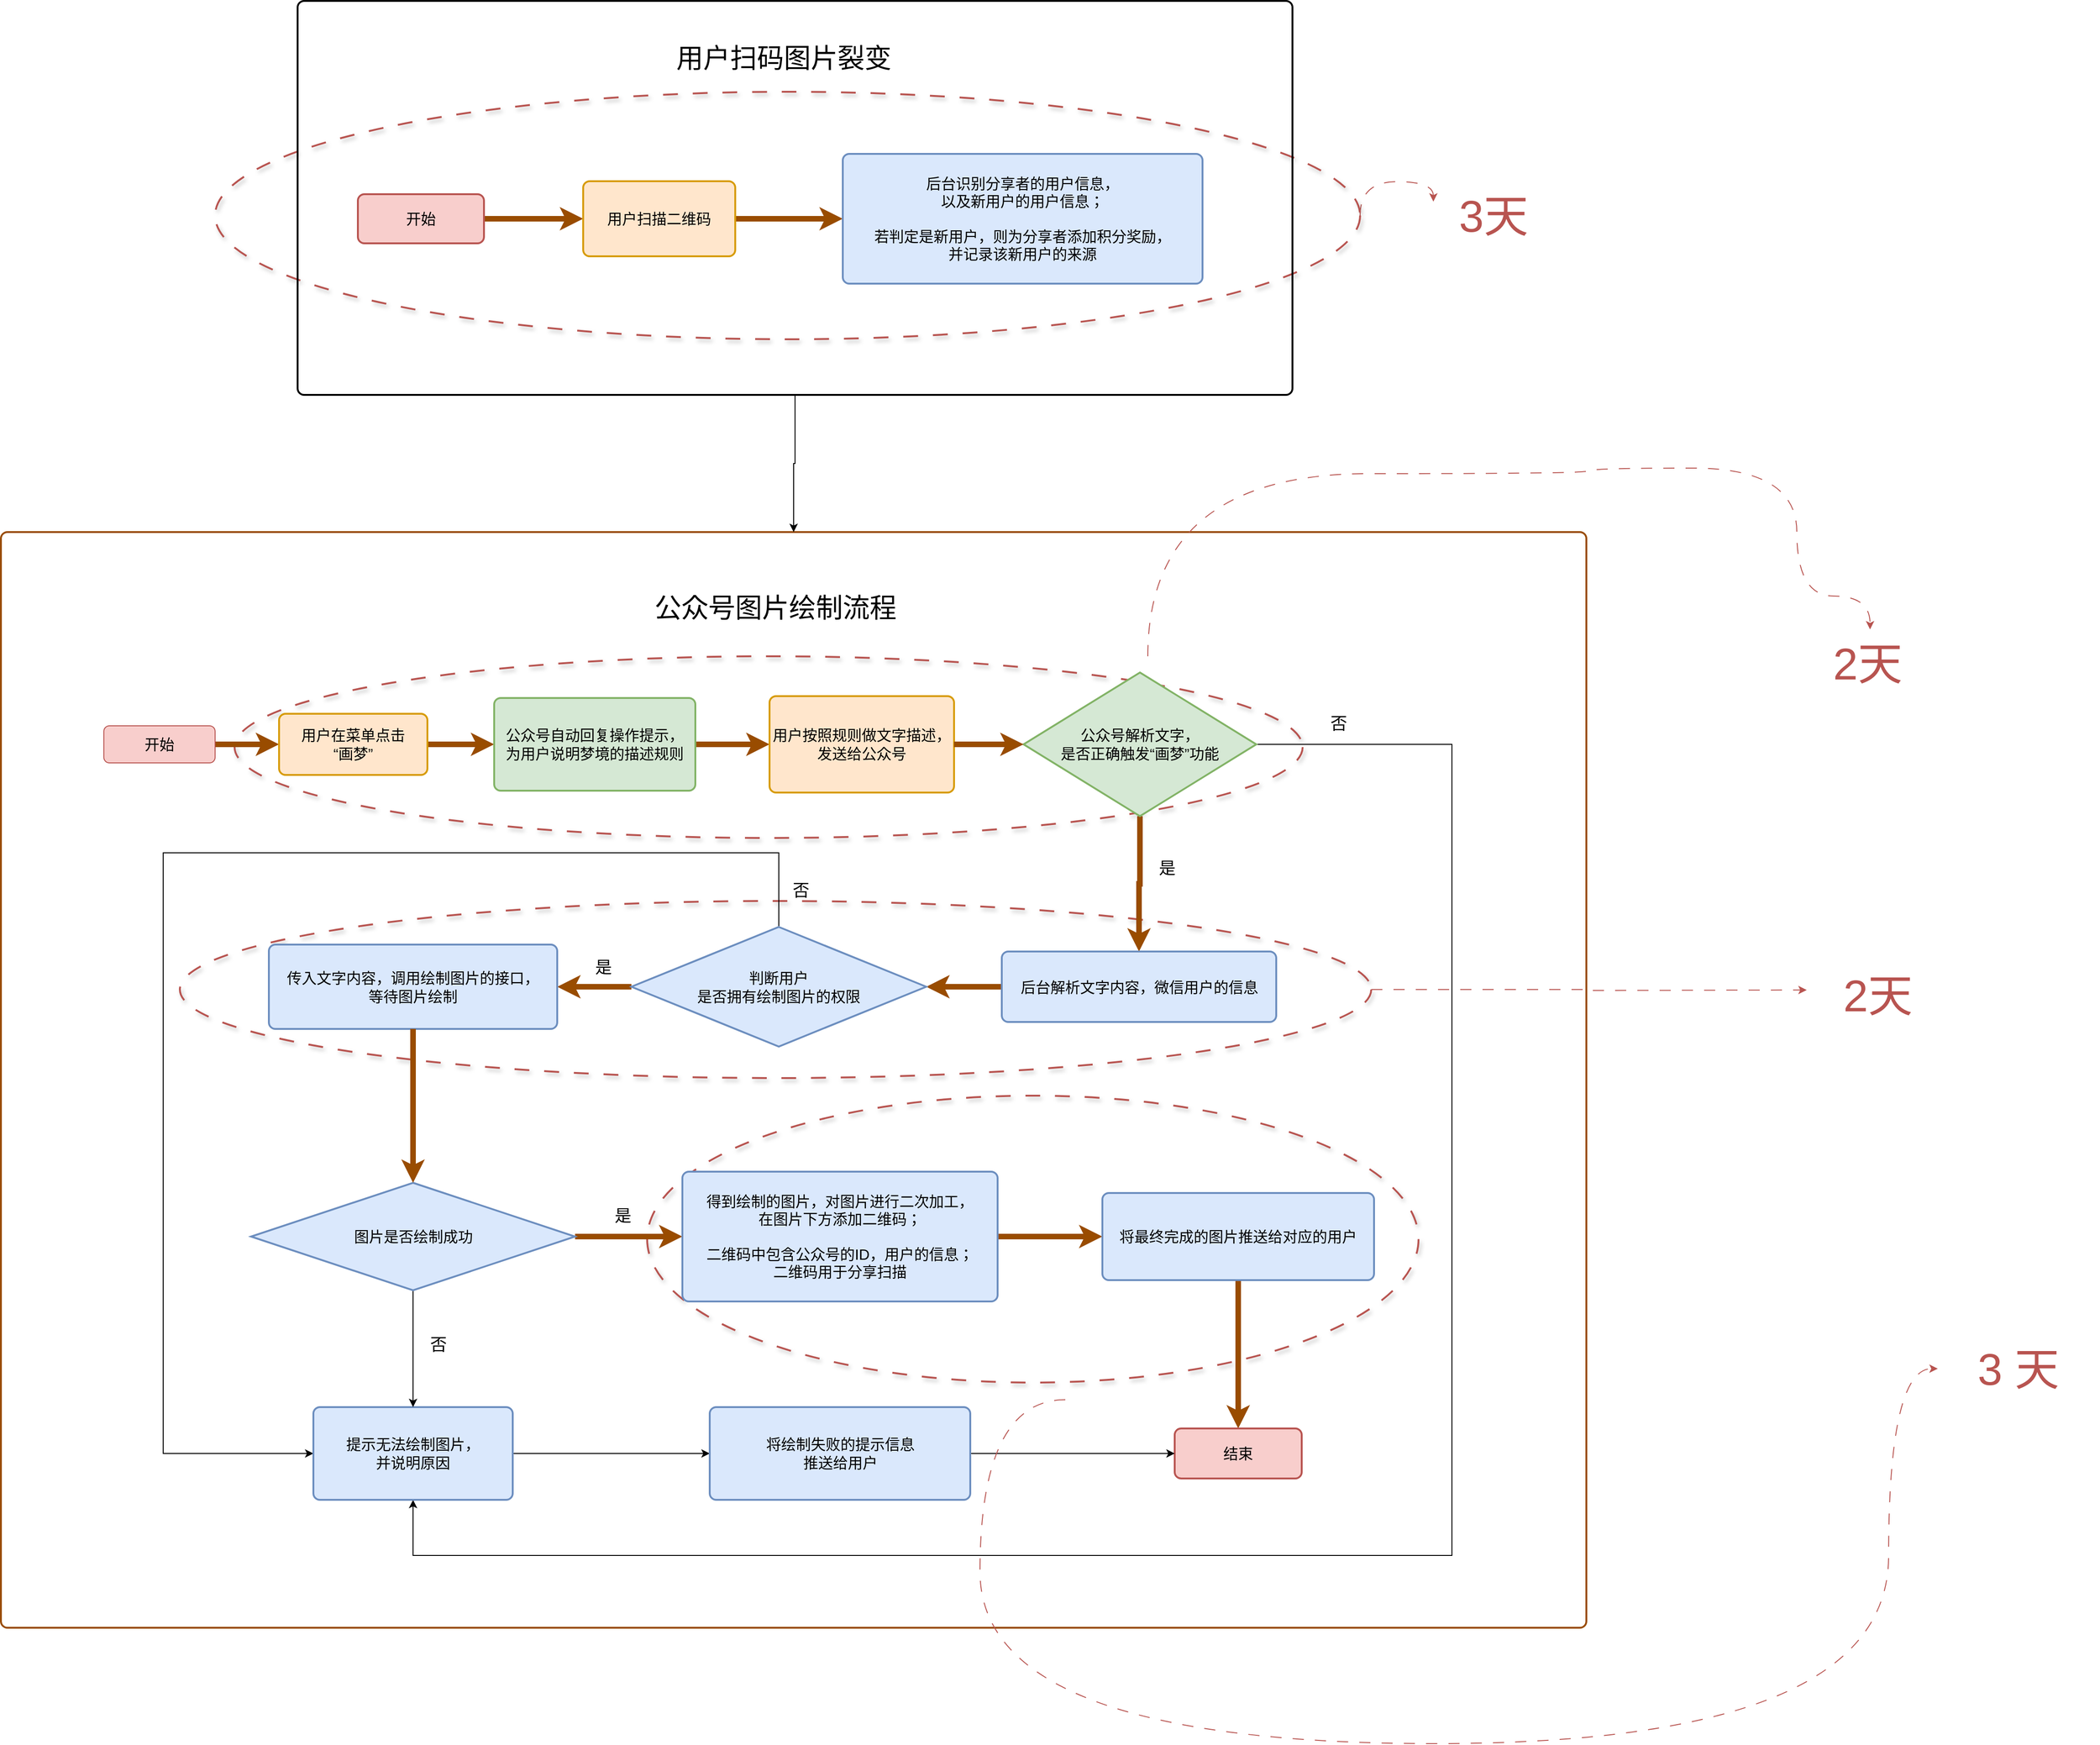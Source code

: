 <mxfile version="23.1.1" type="github">
  <diagram id="C5RBs43oDa-KdzZeNtuy" name="Page-1">
    <mxGraphModel dx="3596" dy="2382" grid="0" gridSize="10" guides="1" tooltips="1" connect="1" arrows="1" fold="1" page="0" pageScale="1" pageWidth="827" pageHeight="1169" background="none" math="0" shadow="0">
      <root>
        <mxCell id="WIyWlLk6GJQsqaUBKTNV-0" />
        <mxCell id="WIyWlLk6GJQsqaUBKTNV-1" parent="WIyWlLk6GJQsqaUBKTNV-0" />
        <mxCell id="sj2lnTMcZ8h3ANVrbfql-87" value="" style="strokeWidth=2;html=1;shape=mxgraph.flowchart.start_1;whiteSpace=wrap;dashed=1;dashPattern=8 8;shadow=1;fillColor=none;strokeColor=#b85450;" vertex="1" parent="WIyWlLk6GJQsqaUBKTNV-1">
          <mxGeometry x="353" y="692" width="832" height="309.5" as="geometry" />
        </mxCell>
        <mxCell id="sj2lnTMcZ8h3ANVrbfql-86" value="" style="strokeWidth=2;html=1;shape=mxgraph.flowchart.start_1;whiteSpace=wrap;dashed=1;dashPattern=8 8;shadow=1;fillColor=none;strokeColor=#b85450;" vertex="1" parent="WIyWlLk6GJQsqaUBKTNV-1">
          <mxGeometry x="-151" y="482" width="1285" height="191" as="geometry" />
        </mxCell>
        <mxCell id="sj2lnTMcZ8h3ANVrbfql-88" value="" style="strokeWidth=2;html=1;shape=mxgraph.flowchart.start_1;whiteSpace=wrap;dashed=1;dashPattern=8 8;shadow=1;fillColor=none;strokeColor=#b85450;" vertex="1" parent="WIyWlLk6GJQsqaUBKTNV-1">
          <mxGeometry x="-92" y="218" width="1152" height="196" as="geometry" />
        </mxCell>
        <mxCell id="sj2lnTMcZ8h3ANVrbfql-84" style="edgeStyle=orthogonalEdgeStyle;rounded=0;orthogonalLoop=1;jettySize=auto;html=1;exitX=1;exitY=0.5;exitDx=0;exitDy=0;exitPerimeter=0;strokeColor=#b85450;dashed=1;curved=1;dashPattern=12 12;" edge="1" parent="WIyWlLk6GJQsqaUBKTNV-1" source="sj2lnTMcZ8h3ANVrbfql-68" target="sj2lnTMcZ8h3ANVrbfql-79">
          <mxGeometry relative="1" as="geometry">
            <Array as="points">
              <mxPoint x="1122" y="-294" />
              <mxPoint x="1201" y="-294" />
            </Array>
          </mxGeometry>
        </mxCell>
        <mxCell id="sj2lnTMcZ8h3ANVrbfql-68" value="" style="strokeWidth=2;html=1;shape=mxgraph.flowchart.start_1;whiteSpace=wrap;dashed=1;dashPattern=8 8;shadow=1;fillColor=none;strokeColor=#b85450;" vertex="1" parent="WIyWlLk6GJQsqaUBKTNV-1">
          <mxGeometry x="-113" y="-391" width="1235" height="267" as="geometry" />
        </mxCell>
        <mxCell id="sj2lnTMcZ8h3ANVrbfql-65" value="" style="rounded=1;whiteSpace=wrap;html=1;absoluteArcSize=1;arcSize=14;strokeWidth=2;fillColor=none;strokeColor=#994C00;" vertex="1" parent="WIyWlLk6GJQsqaUBKTNV-1">
          <mxGeometry x="-344" y="84" width="1710" height="1182" as="geometry" />
        </mxCell>
        <mxCell id="sj2lnTMcZ8h3ANVrbfql-66" style="edgeStyle=orthogonalEdgeStyle;rounded=0;orthogonalLoop=1;jettySize=auto;html=1;exitX=0.5;exitY=1;exitDx=0;exitDy=0;entryX=0.5;entryY=0;entryDx=0;entryDy=0;" edge="1" parent="WIyWlLk6GJQsqaUBKTNV-1" source="sj2lnTMcZ8h3ANVrbfql-60" target="sj2lnTMcZ8h3ANVrbfql-65">
          <mxGeometry relative="1" as="geometry" />
        </mxCell>
        <mxCell id="sj2lnTMcZ8h3ANVrbfql-60" value="" style="rounded=1;whiteSpace=wrap;html=1;absoluteArcSize=1;arcSize=14;strokeWidth=2;fillColor=none;" vertex="1" parent="WIyWlLk6GJQsqaUBKTNV-1">
          <mxGeometry x="-24" y="-489" width="1073" height="425" as="geometry" />
        </mxCell>
        <mxCell id="sj2lnTMcZ8h3ANVrbfql-17" style="edgeStyle=orthogonalEdgeStyle;rounded=0;orthogonalLoop=1;jettySize=auto;html=1;exitX=1;exitY=0.5;exitDx=0;exitDy=0;entryX=0;entryY=0.5;entryDx=0;entryDy=0;strokeWidth=6;fillColor=#ffcd28;gradientColor=#ffa500;strokeColor=#994C00;" edge="1" parent="WIyWlLk6GJQsqaUBKTNV-1" source="WIyWlLk6GJQsqaUBKTNV-3" target="sj2lnTMcZ8h3ANVrbfql-0">
          <mxGeometry relative="1" as="geometry" />
        </mxCell>
        <mxCell id="WIyWlLk6GJQsqaUBKTNV-3" value="&lt;font style=&quot;font-size: 16px;&quot;&gt;开始&lt;/font&gt;" style="rounded=1;whiteSpace=wrap;html=1;fontSize=16;glass=0;strokeWidth=1;shadow=0;fillColor=#f8cecc;strokeColor=#b85450;" parent="WIyWlLk6GJQsqaUBKTNV-1" vertex="1">
          <mxGeometry x="-233" y="293" width="120" height="40" as="geometry" />
        </mxCell>
        <mxCell id="sj2lnTMcZ8h3ANVrbfql-18" style="edgeStyle=orthogonalEdgeStyle;rounded=0;orthogonalLoop=1;jettySize=auto;html=1;exitX=1;exitY=0.5;exitDx=0;exitDy=0;strokeWidth=6;fillColor=#ffcd28;gradientColor=#ffa500;strokeColor=#994C00;" edge="1" parent="WIyWlLk6GJQsqaUBKTNV-1" source="sj2lnTMcZ8h3ANVrbfql-0" target="sj2lnTMcZ8h3ANVrbfql-1">
          <mxGeometry relative="1" as="geometry">
            <Array as="points">
              <mxPoint x="138" y="313" />
              <mxPoint x="138" y="313" />
            </Array>
          </mxGeometry>
        </mxCell>
        <mxCell id="sj2lnTMcZ8h3ANVrbfql-0" value="&lt;font style=&quot;font-size: 16px;&quot;&gt;用户在菜单点击&lt;br style=&quot;font-size: 16px;&quot;&gt;“画梦”&lt;/font&gt;" style="rounded=1;whiteSpace=wrap;html=1;absoluteArcSize=1;arcSize=14;strokeWidth=2;fontSize=16;fillColor=#ffe6cc;strokeColor=#d79b00;" vertex="1" parent="WIyWlLk6GJQsqaUBKTNV-1">
          <mxGeometry x="-44" y="280" width="160" height="66" as="geometry" />
        </mxCell>
        <mxCell id="sj2lnTMcZ8h3ANVrbfql-19" style="edgeStyle=orthogonalEdgeStyle;rounded=0;orthogonalLoop=1;jettySize=auto;html=1;exitX=1;exitY=0.5;exitDx=0;exitDy=0;entryX=0;entryY=0.5;entryDx=0;entryDy=0;strokeWidth=6;fillColor=#ffcd28;gradientColor=#ffa500;strokeColor=#994C00;" edge="1" parent="WIyWlLk6GJQsqaUBKTNV-1" source="sj2lnTMcZ8h3ANVrbfql-1" target="sj2lnTMcZ8h3ANVrbfql-2">
          <mxGeometry relative="1" as="geometry" />
        </mxCell>
        <mxCell id="sj2lnTMcZ8h3ANVrbfql-1" value="公众号自动回复操作提示，&lt;br style=&quot;font-size: 16px;&quot;&gt;为用户说明梦境的描述规则" style="rounded=1;whiteSpace=wrap;html=1;absoluteArcSize=1;arcSize=14;strokeWidth=2;fontSize=16;fillColor=#d5e8d4;strokeColor=#82b366;" vertex="1" parent="WIyWlLk6GJQsqaUBKTNV-1">
          <mxGeometry x="188" y="263" width="217" height="100" as="geometry" />
        </mxCell>
        <mxCell id="sj2lnTMcZ8h3ANVrbfql-2" value="用户按照规则做文字描述，&lt;br style=&quot;font-size: 16px;&quot;&gt;发送给公众号" style="rounded=1;whiteSpace=wrap;html=1;absoluteArcSize=1;arcSize=14;strokeWidth=2;fontSize=16;fillColor=#ffe6cc;strokeColor=#d79b00;" vertex="1" parent="WIyWlLk6GJQsqaUBKTNV-1">
          <mxGeometry x="485" y="261" width="199" height="104" as="geometry" />
        </mxCell>
        <mxCell id="sj2lnTMcZ8h3ANVrbfql-35" style="edgeStyle=orthogonalEdgeStyle;rounded=0;orthogonalLoop=1;jettySize=auto;html=1;exitX=0.5;exitY=1;exitDx=0;exitDy=0;exitPerimeter=0;entryX=0.5;entryY=0;entryDx=0;entryDy=0;strokeWidth=6;fillColor=#ffcd28;gradientColor=#ffa500;strokeColor=#994C00;" edge="1" parent="WIyWlLk6GJQsqaUBKTNV-1" source="sj2lnTMcZ8h3ANVrbfql-4" target="sj2lnTMcZ8h3ANVrbfql-5">
          <mxGeometry relative="1" as="geometry" />
        </mxCell>
        <mxCell id="sj2lnTMcZ8h3ANVrbfql-54" style="edgeStyle=orthogonalEdgeStyle;rounded=0;orthogonalLoop=1;jettySize=auto;html=1;exitX=1;exitY=0.5;exitDx=0;exitDy=0;exitPerimeter=0;entryX=0.5;entryY=1;entryDx=0;entryDy=0;" edge="1" parent="WIyWlLk6GJQsqaUBKTNV-1" source="sj2lnTMcZ8h3ANVrbfql-4" target="sj2lnTMcZ8h3ANVrbfql-8">
          <mxGeometry relative="1" as="geometry">
            <Array as="points">
              <mxPoint x="1221" y="313" />
              <mxPoint x="1221" y="1188" />
              <mxPoint x="101" y="1188" />
            </Array>
          </mxGeometry>
        </mxCell>
        <mxCell id="sj2lnTMcZ8h3ANVrbfql-4" value="公众号解析文字，&lt;br style=&quot;font-size: 16px;&quot;&gt;是否正确触发“画梦”功能" style="strokeWidth=2;html=1;shape=mxgraph.flowchart.decision;whiteSpace=wrap;fontSize=16;fillColor=#d5e8d4;strokeColor=#82b366;" vertex="1" parent="WIyWlLk6GJQsqaUBKTNV-1">
          <mxGeometry x="759" y="235.5" width="251" height="155" as="geometry" />
        </mxCell>
        <mxCell id="sj2lnTMcZ8h3ANVrbfql-36" style="edgeStyle=orthogonalEdgeStyle;rounded=0;orthogonalLoop=1;jettySize=auto;html=1;exitX=0;exitY=0.5;exitDx=0;exitDy=0;entryX=1;entryY=0.5;entryDx=0;entryDy=0;entryPerimeter=0;strokeColor=#994C00;strokeWidth=6;fillColor=#ffcd28;gradientColor=#ffa500;" edge="1" parent="WIyWlLk6GJQsqaUBKTNV-1" source="sj2lnTMcZ8h3ANVrbfql-5" target="sj2lnTMcZ8h3ANVrbfql-6">
          <mxGeometry relative="1" as="geometry">
            <mxPoint x="660.143" y="574.786" as="targetPoint" />
          </mxGeometry>
        </mxCell>
        <mxCell id="sj2lnTMcZ8h3ANVrbfql-5" value="后台解析文字内容，微信用户的信息" style="rounded=1;whiteSpace=wrap;html=1;absoluteArcSize=1;arcSize=14;strokeWidth=2;fontSize=16;fillColor=#dae8fc;strokeColor=#6c8ebf;" vertex="1" parent="WIyWlLk6GJQsqaUBKTNV-1">
          <mxGeometry x="735.5" y="536.5" width="296" height="76" as="geometry" />
        </mxCell>
        <mxCell id="sj2lnTMcZ8h3ANVrbfql-37" style="edgeStyle=orthogonalEdgeStyle;rounded=0;orthogonalLoop=1;jettySize=auto;html=1;exitX=0;exitY=0.5;exitDx=0;exitDy=0;exitPerimeter=0;entryX=1;entryY=0.5;entryDx=0;entryDy=0;strokeColor=#994C00;strokeWidth=6;fillColor=#ffcd28;gradientColor=#ffa500;" edge="1" parent="WIyWlLk6GJQsqaUBKTNV-1" source="sj2lnTMcZ8h3ANVrbfql-6" target="sj2lnTMcZ8h3ANVrbfql-10">
          <mxGeometry relative="1" as="geometry" />
        </mxCell>
        <mxCell id="sj2lnTMcZ8h3ANVrbfql-46" style="edgeStyle=orthogonalEdgeStyle;rounded=0;orthogonalLoop=1;jettySize=auto;html=1;exitX=0.5;exitY=0;exitDx=0;exitDy=0;exitPerimeter=0;entryX=0;entryY=0.5;entryDx=0;entryDy=0;" edge="1" parent="WIyWlLk6GJQsqaUBKTNV-1" source="sj2lnTMcZ8h3ANVrbfql-6" target="sj2lnTMcZ8h3ANVrbfql-8">
          <mxGeometry relative="1" as="geometry">
            <Array as="points">
              <mxPoint x="495" y="430" />
              <mxPoint x="-169" y="430" />
              <mxPoint x="-169" y="1078" />
            </Array>
          </mxGeometry>
        </mxCell>
        <mxCell id="sj2lnTMcZ8h3ANVrbfql-6" value="判断用户&lt;br&gt;是否拥有绘制图片的权限" style="strokeWidth=2;html=1;shape=mxgraph.flowchart.decision;whiteSpace=wrap;fontSize=16;fillColor=#dae8fc;strokeColor=#6c8ebf;" vertex="1" parent="WIyWlLk6GJQsqaUBKTNV-1">
          <mxGeometry x="336" y="510" width="318" height="129" as="geometry" />
        </mxCell>
        <mxCell id="sj2lnTMcZ8h3ANVrbfql-45" style="edgeStyle=orthogonalEdgeStyle;rounded=0;orthogonalLoop=1;jettySize=auto;html=1;exitX=1;exitY=0.5;exitDx=0;exitDy=0;entryX=0;entryY=0.5;entryDx=0;entryDy=0;" edge="1" parent="WIyWlLk6GJQsqaUBKTNV-1" source="sj2lnTMcZ8h3ANVrbfql-8" target="sj2lnTMcZ8h3ANVrbfql-63">
          <mxGeometry relative="1" as="geometry">
            <mxPoint x="380" y="1078" as="targetPoint" />
          </mxGeometry>
        </mxCell>
        <mxCell id="sj2lnTMcZ8h3ANVrbfql-8" value="提示无法绘制图片，&lt;br&gt;并说明原因" style="rounded=1;whiteSpace=wrap;html=1;absoluteArcSize=1;arcSize=14;strokeWidth=2;fontSize=16;fillColor=#dae8fc;strokeColor=#6c8ebf;" vertex="1" parent="WIyWlLk6GJQsqaUBKTNV-1">
          <mxGeometry x="-7" y="1028" width="215" height="100" as="geometry" />
        </mxCell>
        <mxCell id="sj2lnTMcZ8h3ANVrbfql-39" style="edgeStyle=orthogonalEdgeStyle;rounded=0;orthogonalLoop=1;jettySize=auto;html=1;exitX=1;exitY=0.5;exitDx=0;exitDy=0;exitPerimeter=0;entryX=0;entryY=0.5;entryDx=0;entryDy=0;strokeColor=#994C00;strokeWidth=6;fillColor=#ffcd28;gradientColor=#ffa500;" edge="1" parent="WIyWlLk6GJQsqaUBKTNV-1" source="sj2lnTMcZ8h3ANVrbfql-9" target="sj2lnTMcZ8h3ANVrbfql-11">
          <mxGeometry relative="1" as="geometry" />
        </mxCell>
        <mxCell id="sj2lnTMcZ8h3ANVrbfql-42" style="edgeStyle=orthogonalEdgeStyle;rounded=0;orthogonalLoop=1;jettySize=auto;html=1;exitX=0.5;exitY=1;exitDx=0;exitDy=0;exitPerimeter=0;entryX=0.5;entryY=0;entryDx=0;entryDy=0;" edge="1" parent="WIyWlLk6GJQsqaUBKTNV-1" source="sj2lnTMcZ8h3ANVrbfql-9" target="sj2lnTMcZ8h3ANVrbfql-8">
          <mxGeometry relative="1" as="geometry" />
        </mxCell>
        <mxCell id="sj2lnTMcZ8h3ANVrbfql-9" value="图片是否绘制成功" style="strokeWidth=2;html=1;shape=mxgraph.flowchart.decision;whiteSpace=wrap;fontSize=16;fillColor=#dae8fc;strokeColor=#6c8ebf;" vertex="1" parent="WIyWlLk6GJQsqaUBKTNV-1">
          <mxGeometry x="-74.25" y="786" width="349.5" height="116" as="geometry" />
        </mxCell>
        <mxCell id="sj2lnTMcZ8h3ANVrbfql-10" value="传入文字内容，调用绘制图片的接口，&lt;br&gt;等待图片绘制" style="rounded=1;whiteSpace=wrap;html=1;absoluteArcSize=1;arcSize=14;strokeWidth=2;fontSize=16;fillColor=#dae8fc;strokeColor=#6c8ebf;" vertex="1" parent="WIyWlLk6GJQsqaUBKTNV-1">
          <mxGeometry x="-55" y="529" width="311" height="91" as="geometry" />
        </mxCell>
        <mxCell id="sj2lnTMcZ8h3ANVrbfql-41" style="edgeStyle=orthogonalEdgeStyle;rounded=0;orthogonalLoop=1;jettySize=auto;html=1;exitX=1;exitY=0.5;exitDx=0;exitDy=0;entryX=0;entryY=0.5;entryDx=0;entryDy=0;strokeColor=#994C00;strokeWidth=6;fillColor=#ffcd28;gradientColor=#ffa500;" edge="1" parent="WIyWlLk6GJQsqaUBKTNV-1" source="sj2lnTMcZ8h3ANVrbfql-11" target="sj2lnTMcZ8h3ANVrbfql-12">
          <mxGeometry relative="1" as="geometry" />
        </mxCell>
        <mxCell id="sj2lnTMcZ8h3ANVrbfql-11" value="得到绘制的图片，对图片进行二次加工，&lt;br&gt;在图片下方添加二维码；&lt;br&gt;&lt;br style=&quot;font-size: 16px;&quot;&gt;二维码中包含公众号的ID，用户的信息；&lt;br style=&quot;font-size: 16px;&quot;&gt;二维码用于分享扫描" style="rounded=1;whiteSpace=wrap;html=1;absoluteArcSize=1;arcSize=14;strokeWidth=2;fontSize=16;fillColor=#dae8fc;strokeColor=#6c8ebf;" vertex="1" parent="WIyWlLk6GJQsqaUBKTNV-1">
          <mxGeometry x="391" y="774" width="340" height="140" as="geometry" />
        </mxCell>
        <mxCell id="sj2lnTMcZ8h3ANVrbfql-44" style="edgeStyle=orthogonalEdgeStyle;rounded=0;orthogonalLoop=1;jettySize=auto;html=1;exitX=0.5;exitY=1;exitDx=0;exitDy=0;entryX=0.5;entryY=0;entryDx=0;entryDy=0;strokeColor=#994C00;strokeWidth=6;fillColor=#ffcd28;gradientColor=#ffa500;" edge="1" parent="WIyWlLk6GJQsqaUBKTNV-1" source="sj2lnTMcZ8h3ANVrbfql-12" target="sj2lnTMcZ8h3ANVrbfql-43">
          <mxGeometry relative="1" as="geometry" />
        </mxCell>
        <mxCell id="sj2lnTMcZ8h3ANVrbfql-12" value="将最终完成的图片推送给对应的用户" style="rounded=1;whiteSpace=wrap;html=1;absoluteArcSize=1;arcSize=14;strokeWidth=2;fontSize=16;fillColor=#dae8fc;strokeColor=#6c8ebf;" vertex="1" parent="WIyWlLk6GJQsqaUBKTNV-1">
          <mxGeometry x="844" y="797" width="293" height="94" as="geometry" />
        </mxCell>
        <mxCell id="sj2lnTMcZ8h3ANVrbfql-58" style="edgeStyle=orthogonalEdgeStyle;rounded=0;orthogonalLoop=1;jettySize=auto;html=1;exitX=1;exitY=0.5;exitDx=0;exitDy=0;entryX=0;entryY=0.5;entryDx=0;entryDy=0;strokeColor=#994C00;strokeWidth=6;fillColor=#ffcd28;gradientColor=#ffa500;" edge="1" parent="WIyWlLk6GJQsqaUBKTNV-1" source="sj2lnTMcZ8h3ANVrbfql-13" target="sj2lnTMcZ8h3ANVrbfql-14">
          <mxGeometry relative="1" as="geometry" />
        </mxCell>
        <mxCell id="sj2lnTMcZ8h3ANVrbfql-13" value="开始" style="rounded=1;whiteSpace=wrap;html=1;absoluteArcSize=1;arcSize=14;strokeWidth=2;fontSize=16;fillColor=#f8cecc;strokeColor=#b85450;" vertex="1" parent="WIyWlLk6GJQsqaUBKTNV-1">
          <mxGeometry x="41" y="-280.5" width="136" height="53" as="geometry" />
        </mxCell>
        <mxCell id="sj2lnTMcZ8h3ANVrbfql-59" style="edgeStyle=orthogonalEdgeStyle;rounded=0;orthogonalLoop=1;jettySize=auto;html=1;exitX=1;exitY=0.5;exitDx=0;exitDy=0;entryX=0;entryY=0.5;entryDx=0;entryDy=0;strokeColor=#994C00;strokeWidth=6;fillColor=#ffcd28;gradientColor=#ffa500;" edge="1" parent="WIyWlLk6GJQsqaUBKTNV-1" source="sj2lnTMcZ8h3ANVrbfql-14" target="sj2lnTMcZ8h3ANVrbfql-15">
          <mxGeometry relative="1" as="geometry" />
        </mxCell>
        <mxCell id="sj2lnTMcZ8h3ANVrbfql-14" value="用户扫描二维码" style="rounded=1;whiteSpace=wrap;html=1;absoluteArcSize=1;arcSize=14;strokeWidth=2;fontSize=16;fillColor=#ffe6cc;strokeColor=#d79b00;" vertex="1" parent="WIyWlLk6GJQsqaUBKTNV-1">
          <mxGeometry x="284" y="-294.5" width="164" height="81" as="geometry" />
        </mxCell>
        <mxCell id="sj2lnTMcZ8h3ANVrbfql-15" value="后台识别分享者的用户信息，&lt;br style=&quot;font-size: 16px;&quot;&gt;以及新用户的用户信息；&lt;br style=&quot;font-size: 16px;&quot;&gt;&lt;br style=&quot;font-size: 16px;&quot;&gt;若判定是新用户，则为分享者添加积分奖励，&lt;br&gt;并记录该新用户的来源" style="rounded=1;whiteSpace=wrap;html=1;absoluteArcSize=1;arcSize=14;strokeWidth=2;fontSize=16;fillColor=#dae8fc;strokeColor=#6c8ebf;" vertex="1" parent="WIyWlLk6GJQsqaUBKTNV-1">
          <mxGeometry x="564" y="-324" width="388" height="140" as="geometry" />
        </mxCell>
        <mxCell id="sj2lnTMcZ8h3ANVrbfql-34" style="edgeStyle=orthogonalEdgeStyle;rounded=0;orthogonalLoop=1;jettySize=auto;html=1;exitX=1;exitY=0.5;exitDx=0;exitDy=0;entryX=0;entryY=0.5;entryDx=0;entryDy=0;entryPerimeter=0;strokeWidth=6;fillColor=#ffcd28;gradientColor=#ffa500;strokeColor=#994C00;" edge="1" parent="WIyWlLk6GJQsqaUBKTNV-1" source="sj2lnTMcZ8h3ANVrbfql-2" target="sj2lnTMcZ8h3ANVrbfql-4">
          <mxGeometry relative="1" as="geometry" />
        </mxCell>
        <mxCell id="sj2lnTMcZ8h3ANVrbfql-38" style="edgeStyle=orthogonalEdgeStyle;rounded=0;orthogonalLoop=1;jettySize=auto;html=1;exitX=0.5;exitY=1;exitDx=0;exitDy=0;entryX=0.5;entryY=0;entryDx=0;entryDy=0;entryPerimeter=0;strokeColor=#994C00;strokeWidth=6;fillColor=#ffcd28;gradientColor=#ffa500;" edge="1" parent="WIyWlLk6GJQsqaUBKTNV-1" source="sj2lnTMcZ8h3ANVrbfql-10" target="sj2lnTMcZ8h3ANVrbfql-9">
          <mxGeometry relative="1" as="geometry" />
        </mxCell>
        <mxCell id="sj2lnTMcZ8h3ANVrbfql-43" value="结束" style="rounded=1;whiteSpace=wrap;html=1;absoluteArcSize=1;arcSize=14;strokeWidth=2;fontSize=16;fillColor=#f8cecc;strokeColor=#b85450;" vertex="1" parent="WIyWlLk6GJQsqaUBKTNV-1">
          <mxGeometry x="922" y="1051" width="137" height="54" as="geometry" />
        </mxCell>
        <mxCell id="sj2lnTMcZ8h3ANVrbfql-47" value="是" style="text;strokeColor=none;align=center;fillColor=none;html=1;verticalAlign=middle;whiteSpace=wrap;rounded=0;fontSize=18;" vertex="1" parent="WIyWlLk6GJQsqaUBKTNV-1">
          <mxGeometry x="297" y="807" width="60" height="30" as="geometry" />
        </mxCell>
        <mxCell id="sj2lnTMcZ8h3ANVrbfql-48" value="否" style="text;strokeColor=none;align=center;fillColor=none;html=1;verticalAlign=middle;whiteSpace=wrap;rounded=0;fontSize=18;" vertex="1" parent="WIyWlLk6GJQsqaUBKTNV-1">
          <mxGeometry x="489" y="456" width="60" height="30" as="geometry" />
        </mxCell>
        <mxCell id="sj2lnTMcZ8h3ANVrbfql-49" value="是" style="text;strokeColor=none;align=center;fillColor=none;html=1;verticalAlign=middle;whiteSpace=wrap;rounded=0;fontSize=18;" vertex="1" parent="WIyWlLk6GJQsqaUBKTNV-1">
          <mxGeometry x="276" y="539" width="60" height="30" as="geometry" />
        </mxCell>
        <mxCell id="sj2lnTMcZ8h3ANVrbfql-50" value="是" style="text;strokeColor=none;align=center;fillColor=none;html=1;verticalAlign=middle;whiteSpace=wrap;rounded=0;fontSize=18;" vertex="1" parent="WIyWlLk6GJQsqaUBKTNV-1">
          <mxGeometry x="884" y="432" width="60" height="30" as="geometry" />
        </mxCell>
        <mxCell id="sj2lnTMcZ8h3ANVrbfql-51" value="否" style="text;strokeColor=none;align=center;fillColor=none;html=1;verticalAlign=middle;whiteSpace=wrap;rounded=0;fontSize=18;" vertex="1" parent="WIyWlLk6GJQsqaUBKTNV-1">
          <mxGeometry x="1069" y="276" width="60" height="30" as="geometry" />
        </mxCell>
        <mxCell id="sj2lnTMcZ8h3ANVrbfql-52" value="否" style="text;strokeColor=none;align=center;fillColor=none;html=1;verticalAlign=middle;whiteSpace=wrap;rounded=0;fontSize=18;" vertex="1" parent="WIyWlLk6GJQsqaUBKTNV-1">
          <mxGeometry x="98" y="946" width="60" height="30" as="geometry" />
        </mxCell>
        <mxCell id="sj2lnTMcZ8h3ANVrbfql-62" value="&lt;font style=&quot;font-size: 29px;&quot;&gt;用户扫码图片裂变&lt;/font&gt;" style="text;strokeColor=none;align=center;fillColor=none;html=1;verticalAlign=middle;whiteSpace=wrap;rounded=0;fontSize=29;" vertex="1" parent="WIyWlLk6GJQsqaUBKTNV-1">
          <mxGeometry x="337.5" y="-442" width="325" height="30" as="geometry" />
        </mxCell>
        <mxCell id="sj2lnTMcZ8h3ANVrbfql-64" style="edgeStyle=orthogonalEdgeStyle;rounded=0;orthogonalLoop=1;jettySize=auto;html=1;exitX=1;exitY=0.5;exitDx=0;exitDy=0;entryX=0;entryY=0.5;entryDx=0;entryDy=0;" edge="1" parent="WIyWlLk6GJQsqaUBKTNV-1" source="sj2lnTMcZ8h3ANVrbfql-63" target="sj2lnTMcZ8h3ANVrbfql-43">
          <mxGeometry relative="1" as="geometry" />
        </mxCell>
        <mxCell id="sj2lnTMcZ8h3ANVrbfql-63" value="将绘制失败的提示信息&lt;br&gt;推送给用户" style="rounded=1;whiteSpace=wrap;html=1;absoluteArcSize=1;arcSize=14;strokeWidth=2;fontSize=16;fillColor=#dae8fc;strokeColor=#6c8ebf;" vertex="1" parent="WIyWlLk6GJQsqaUBKTNV-1">
          <mxGeometry x="420.5" y="1028" width="281" height="100" as="geometry" />
        </mxCell>
        <mxCell id="sj2lnTMcZ8h3ANVrbfql-67" value="&lt;font style=&quot;font-size: 29px;&quot;&gt;公众号图片绘制流程&lt;/font&gt;" style="text;strokeColor=none;align=center;fillColor=none;html=1;verticalAlign=middle;whiteSpace=wrap;rounded=0;fontSize=29;" vertex="1" parent="WIyWlLk6GJQsqaUBKTNV-1">
          <mxGeometry x="329" y="151" width="325" height="30" as="geometry" />
        </mxCell>
        <mxCell id="sj2lnTMcZ8h3ANVrbfql-75" value="3 天" style="text;strokeColor=none;align=center;fillColor=none;html=1;verticalAlign=middle;whiteSpace=wrap;rounded=0;fontSize=48;fontColor=#b85450;" vertex="1" parent="WIyWlLk6GJQsqaUBKTNV-1">
          <mxGeometry x="1745" y="971.5" width="174" height="30" as="geometry" />
        </mxCell>
        <mxCell id="sj2lnTMcZ8h3ANVrbfql-77" value="2天" style="text;strokeColor=none;align=center;fillColor=none;html=1;verticalAlign=middle;whiteSpace=wrap;rounded=0;fontSize=48;fontColor=#b85450;" vertex="1" parent="WIyWlLk6GJQsqaUBKTNV-1">
          <mxGeometry x="1624" y="569" width="113" height="30" as="geometry" />
        </mxCell>
        <mxCell id="sj2lnTMcZ8h3ANVrbfql-79" value="3天" style="text;strokeColor=none;align=center;fillColor=none;html=1;verticalAlign=middle;whiteSpace=wrap;rounded=0;fontSize=48;fontColor=#b85450;" vertex="1" parent="WIyWlLk6GJQsqaUBKTNV-1">
          <mxGeometry x="1201" y="-272.5" width="130" height="30" as="geometry" />
        </mxCell>
        <mxCell id="sj2lnTMcZ8h3ANVrbfql-80" value="2天" style="text;strokeColor=none;align=center;fillColor=none;html=1;verticalAlign=middle;whiteSpace=wrap;rounded=0;fontSize=48;fontColor=#b85450;" vertex="1" parent="WIyWlLk6GJQsqaUBKTNV-1">
          <mxGeometry x="1621" y="211" width="97" height="30" as="geometry" />
        </mxCell>
        <mxCell id="sj2lnTMcZ8h3ANVrbfql-94" style="edgeStyle=orthogonalEdgeStyle;rounded=0;orthogonalLoop=1;jettySize=auto;html=1;exitX=1;exitY=0.5;exitDx=0;exitDy=0;exitPerimeter=0;strokeColor=#b85450;dashed=1;dashPattern=12 12;" edge="1" parent="WIyWlLk6GJQsqaUBKTNV-1" source="sj2lnTMcZ8h3ANVrbfql-86">
          <mxGeometry relative="1" as="geometry">
            <mxPoint x="1603.667" y="578" as="targetPoint" />
          </mxGeometry>
        </mxCell>
        <mxCell id="sj2lnTMcZ8h3ANVrbfql-91" style="edgeStyle=orthogonalEdgeStyle;rounded=0;orthogonalLoop=1;jettySize=auto;html=1;entryX=0;entryY=0.5;entryDx=0;entryDy=0;strokeColor=#b85450;dashed=1;dashPattern=12 12;curved=1;" edge="1" parent="WIyWlLk6GJQsqaUBKTNV-1" target="sj2lnTMcZ8h3ANVrbfql-75">
          <mxGeometry relative="1" as="geometry">
            <mxPoint x="804" y="1020" as="sourcePoint" />
            <Array as="points">
              <mxPoint x="712" y="1391" />
              <mxPoint x="1692" y="1391" />
              <mxPoint x="1692" y="987" />
            </Array>
          </mxGeometry>
        </mxCell>
        <mxCell id="sj2lnTMcZ8h3ANVrbfql-92" style="edgeStyle=orthogonalEdgeStyle;rounded=0;orthogonalLoop=1;jettySize=auto;html=1;strokeColor=#b85450;dashed=1;dashPattern=12 12;curved=1;" edge="1" parent="WIyWlLk6GJQsqaUBKTNV-1" source="sj2lnTMcZ8h3ANVrbfql-88">
          <mxGeometry relative="1" as="geometry">
            <mxPoint x="1672" y="189" as="targetPoint" />
            <Array as="points">
              <mxPoint x="893" y="21" />
              <mxPoint x="1369" y="21" />
              <mxPoint x="1369" y="15" />
              <mxPoint x="1593" y="15" />
              <mxPoint x="1593" y="153" />
              <mxPoint x="1672" y="153" />
            </Array>
          </mxGeometry>
        </mxCell>
      </root>
    </mxGraphModel>
  </diagram>
</mxfile>

